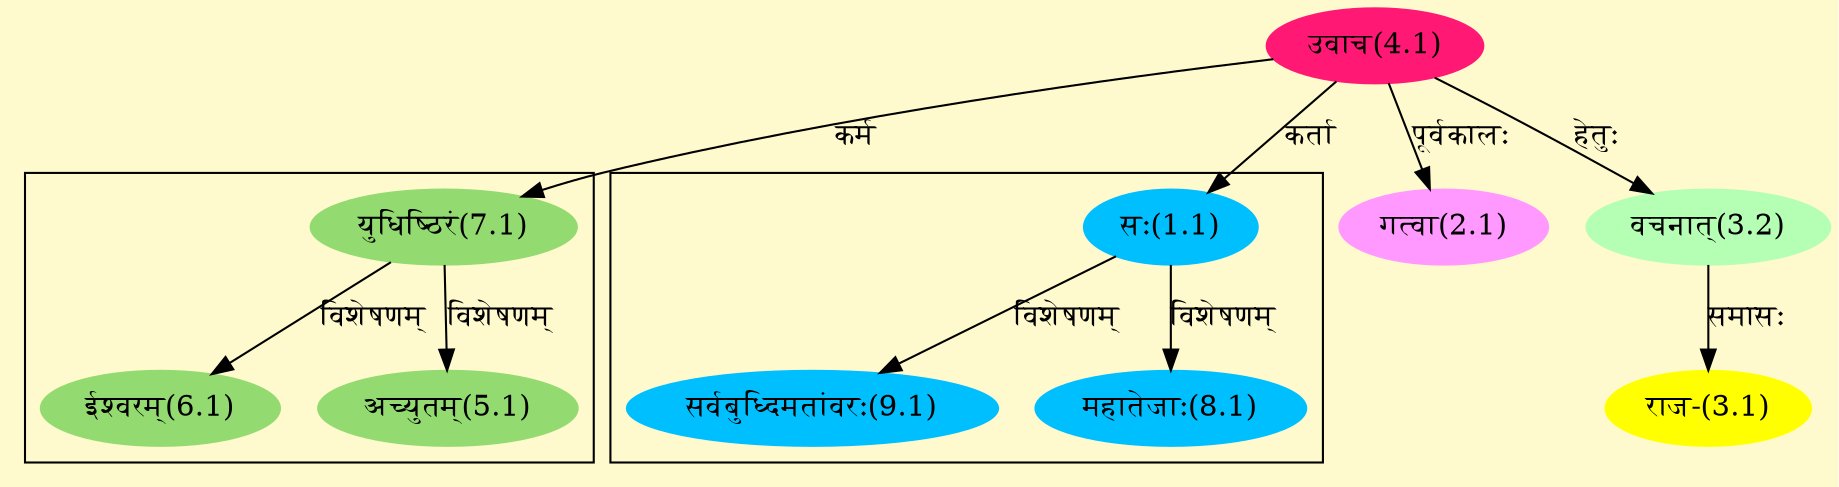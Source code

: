 digraph G{
rankdir=BT;
 compound=true;
 bgcolor="lemonchiffon1";

subgraph cluster_1{
Node5_1 [style=filled, color="#93DB70" label = "अच्युतम्(5.1)"]
Node7_1 [style=filled, color="#93DB70" label = "युधिष्ठिरं(7.1)"]
Node6_1 [style=filled, color="#93DB70" label = "ईश्वरम्(6.1)"]

}

subgraph cluster_2{
Node8_1 [style=filled, color="#00BFFF" label = "महातेजाः(8.1)"]
Node1_1 [style=filled, color="#00BFFF" label = "सः(1.1)"]
Node9_1 [style=filled, color="#00BFFF" label = "सर्वबुध्दिमतांवरः(9.1)"]

}
Node1_1 [style=filled, color="#00BFFF" label = "सः(1.1)"]
Node4_1 [style=filled, color="#FF1975" label = "उवाच(4.1)"]
Node2_1 [style=filled, color="#FF99FF" label = "गत्वा(2.1)"]
Node3_1 [style=filled, color="#FFFF00" label = "राज-(3.1)"]
Node3_2 [style=filled, color="#B4FFB4" label = "वचनात्(3.2)"]
Node7_1 [style=filled, color="#93DB70" label = "युधिष्ठिरं(7.1)"]
/* Start of Relations section */

Node1_1 -> Node4_1 [  label="कर्ता"  dir="back" ]
Node2_1 -> Node4_1 [  label="पूर्वकालः"  dir="back" ]
Node3_1 -> Node3_2 [  label="समासः"  dir="back" ]
Node3_2 -> Node4_1 [  label="हेतुः"  dir="back" ]
Node5_1 -> Node7_1 [  label="विशेषणम्"  dir="back" ]
Node6_1 -> Node7_1 [  label="विशेषणम्"  dir="back" ]
Node7_1 -> Node4_1 [  label="कर्म"  dir="back" ]
Node8_1 -> Node1_1 [  label="विशेषणम्"  dir="back" ]
Node9_1 -> Node1_1 [  label="विशेषणम्"  dir="back" ]
}
